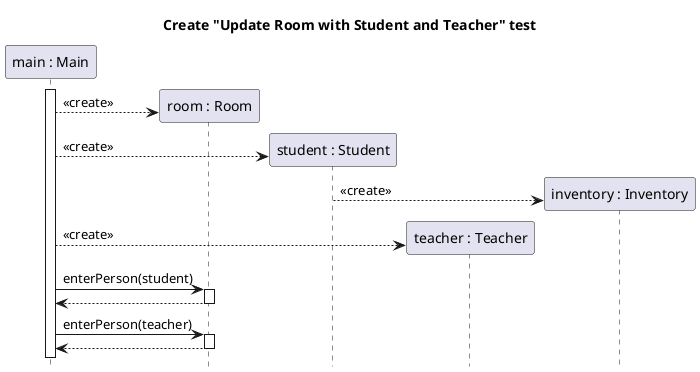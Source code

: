 @startuml room-update-student-teacher
title Create "Update Room with Student and Teacher" test
hide footbox
participant "main : Main" as main
participant "room : Room" as room
participant "student : Student" as stu1
participant "teacher : Teacher" as stu2
participant "inventory : Inventory" as inv

main++
create room
main --> room : <<create>>
create stu1
main --> stu1 : <<create>>
create inv
stu1 --> inv : <<create>>
create stu2
main --> stu2 : <<create>>
main -> room ++: enterPerson(student)
return
main -> room ++: enterPerson(teacher)
return

@enduml